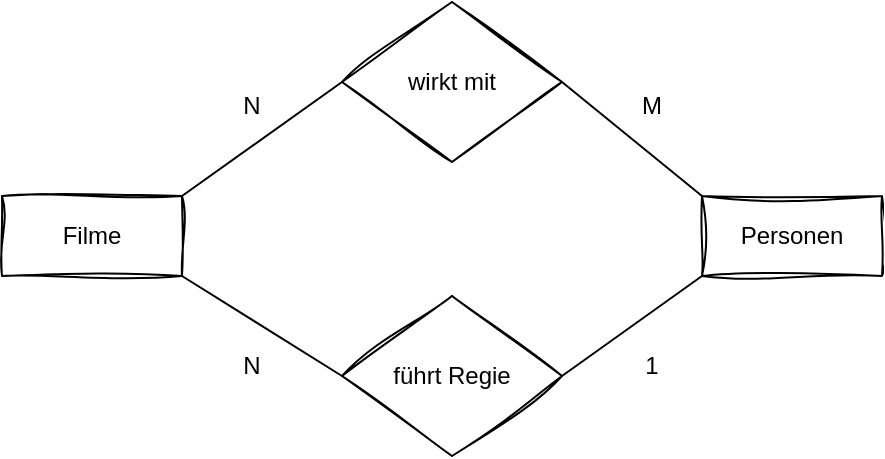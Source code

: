 <mxfile version="24.6.5" type="github">
  <diagram name="Page-1" id="XD5cVFTVODnbs-Ls5sL5">
    <mxGraphModel dx="1340" dy="947" grid="1" gridSize="10" guides="1" tooltips="1" connect="1" arrows="1" fold="1" page="1" pageScale="1" pageWidth="850" pageHeight="1100" math="0" shadow="0">
      <root>
        <mxCell id="0" />
        <mxCell id="1" parent="0" />
        <mxCell id="CT2DmHL37CZx1ZJxqDK_-2" value="Filme" style="rounded=0;whiteSpace=wrap;html=1;sketch=1;curveFitting=1;jiggle=2;" vertex="1" parent="1">
          <mxGeometry x="150" y="460" width="90" height="40" as="geometry" />
        </mxCell>
        <mxCell id="CT2DmHL37CZx1ZJxqDK_-3" value="Personen" style="rounded=0;whiteSpace=wrap;html=1;sketch=1;curveFitting=1;jiggle=2;" vertex="1" parent="1">
          <mxGeometry x="500" y="460" width="90" height="40" as="geometry" />
        </mxCell>
        <mxCell id="CT2DmHL37CZx1ZJxqDK_-4" value="wirkt mit" style="rhombus;whiteSpace=wrap;html=1;sketch=1;curveFitting=1;jiggle=2;" vertex="1" parent="1">
          <mxGeometry x="320" y="363" width="110" height="80" as="geometry" />
        </mxCell>
        <mxCell id="CT2DmHL37CZx1ZJxqDK_-5" value="führt Regie" style="rhombus;whiteSpace=wrap;html=1;sketch=1;curveFitting=1;jiggle=2;" vertex="1" parent="1">
          <mxGeometry x="320" y="510" width="110" height="80" as="geometry" />
        </mxCell>
        <mxCell id="CT2DmHL37CZx1ZJxqDK_-6" value="" style="endArrow=none;html=1;rounded=0;exitX=1;exitY=0.5;exitDx=0;exitDy=0;entryX=0;entryY=1;entryDx=0;entryDy=0;" edge="1" parent="1" source="CT2DmHL37CZx1ZJxqDK_-5" target="CT2DmHL37CZx1ZJxqDK_-3">
          <mxGeometry width="50" height="50" relative="1" as="geometry">
            <mxPoint x="400" y="510" as="sourcePoint" />
            <mxPoint x="450" y="460" as="targetPoint" />
          </mxGeometry>
        </mxCell>
        <mxCell id="CT2DmHL37CZx1ZJxqDK_-7" value="" style="endArrow=none;html=1;rounded=0;exitX=1;exitY=0.5;exitDx=0;exitDy=0;entryX=0;entryY=0;entryDx=0;entryDy=0;" edge="1" parent="1" source="CT2DmHL37CZx1ZJxqDK_-4" target="CT2DmHL37CZx1ZJxqDK_-3">
          <mxGeometry width="50" height="50" relative="1" as="geometry">
            <mxPoint x="440" y="560" as="sourcePoint" />
            <mxPoint x="490" y="510" as="targetPoint" />
          </mxGeometry>
        </mxCell>
        <mxCell id="CT2DmHL37CZx1ZJxqDK_-8" value="" style="endArrow=none;html=1;rounded=0;exitX=0;exitY=0.5;exitDx=0;exitDy=0;entryX=1;entryY=1;entryDx=0;entryDy=0;" edge="1" parent="1" source="CT2DmHL37CZx1ZJxqDK_-5" target="CT2DmHL37CZx1ZJxqDK_-2">
          <mxGeometry width="50" height="50" relative="1" as="geometry">
            <mxPoint x="450" y="570" as="sourcePoint" />
            <mxPoint x="500" y="520" as="targetPoint" />
          </mxGeometry>
        </mxCell>
        <mxCell id="CT2DmHL37CZx1ZJxqDK_-9" value="" style="endArrow=none;html=1;rounded=0;exitX=0;exitY=0.5;exitDx=0;exitDy=0;entryX=1;entryY=0;entryDx=0;entryDy=0;" edge="1" parent="1" source="CT2DmHL37CZx1ZJxqDK_-4" target="CT2DmHL37CZx1ZJxqDK_-2">
          <mxGeometry width="50" height="50" relative="1" as="geometry">
            <mxPoint x="460" y="580" as="sourcePoint" />
            <mxPoint x="510" y="530" as="targetPoint" />
          </mxGeometry>
        </mxCell>
        <mxCell id="CT2DmHL37CZx1ZJxqDK_-10" value="N" style="text;html=1;align=center;verticalAlign=middle;whiteSpace=wrap;rounded=0;" vertex="1" parent="1">
          <mxGeometry x="260" y="400" width="30" height="30" as="geometry" />
        </mxCell>
        <mxCell id="CT2DmHL37CZx1ZJxqDK_-12" value="M" style="text;html=1;align=center;verticalAlign=middle;whiteSpace=wrap;rounded=0;" vertex="1" parent="1">
          <mxGeometry x="460" y="400" width="30" height="30" as="geometry" />
        </mxCell>
        <mxCell id="CT2DmHL37CZx1ZJxqDK_-13" value="N" style="text;html=1;align=center;verticalAlign=middle;whiteSpace=wrap;rounded=0;" vertex="1" parent="1">
          <mxGeometry x="260" y="530" width="30" height="30" as="geometry" />
        </mxCell>
        <mxCell id="CT2DmHL37CZx1ZJxqDK_-14" value="1" style="text;html=1;align=center;verticalAlign=middle;whiteSpace=wrap;rounded=0;" vertex="1" parent="1">
          <mxGeometry x="460" y="530" width="30" height="30" as="geometry" />
        </mxCell>
      </root>
    </mxGraphModel>
  </diagram>
</mxfile>
